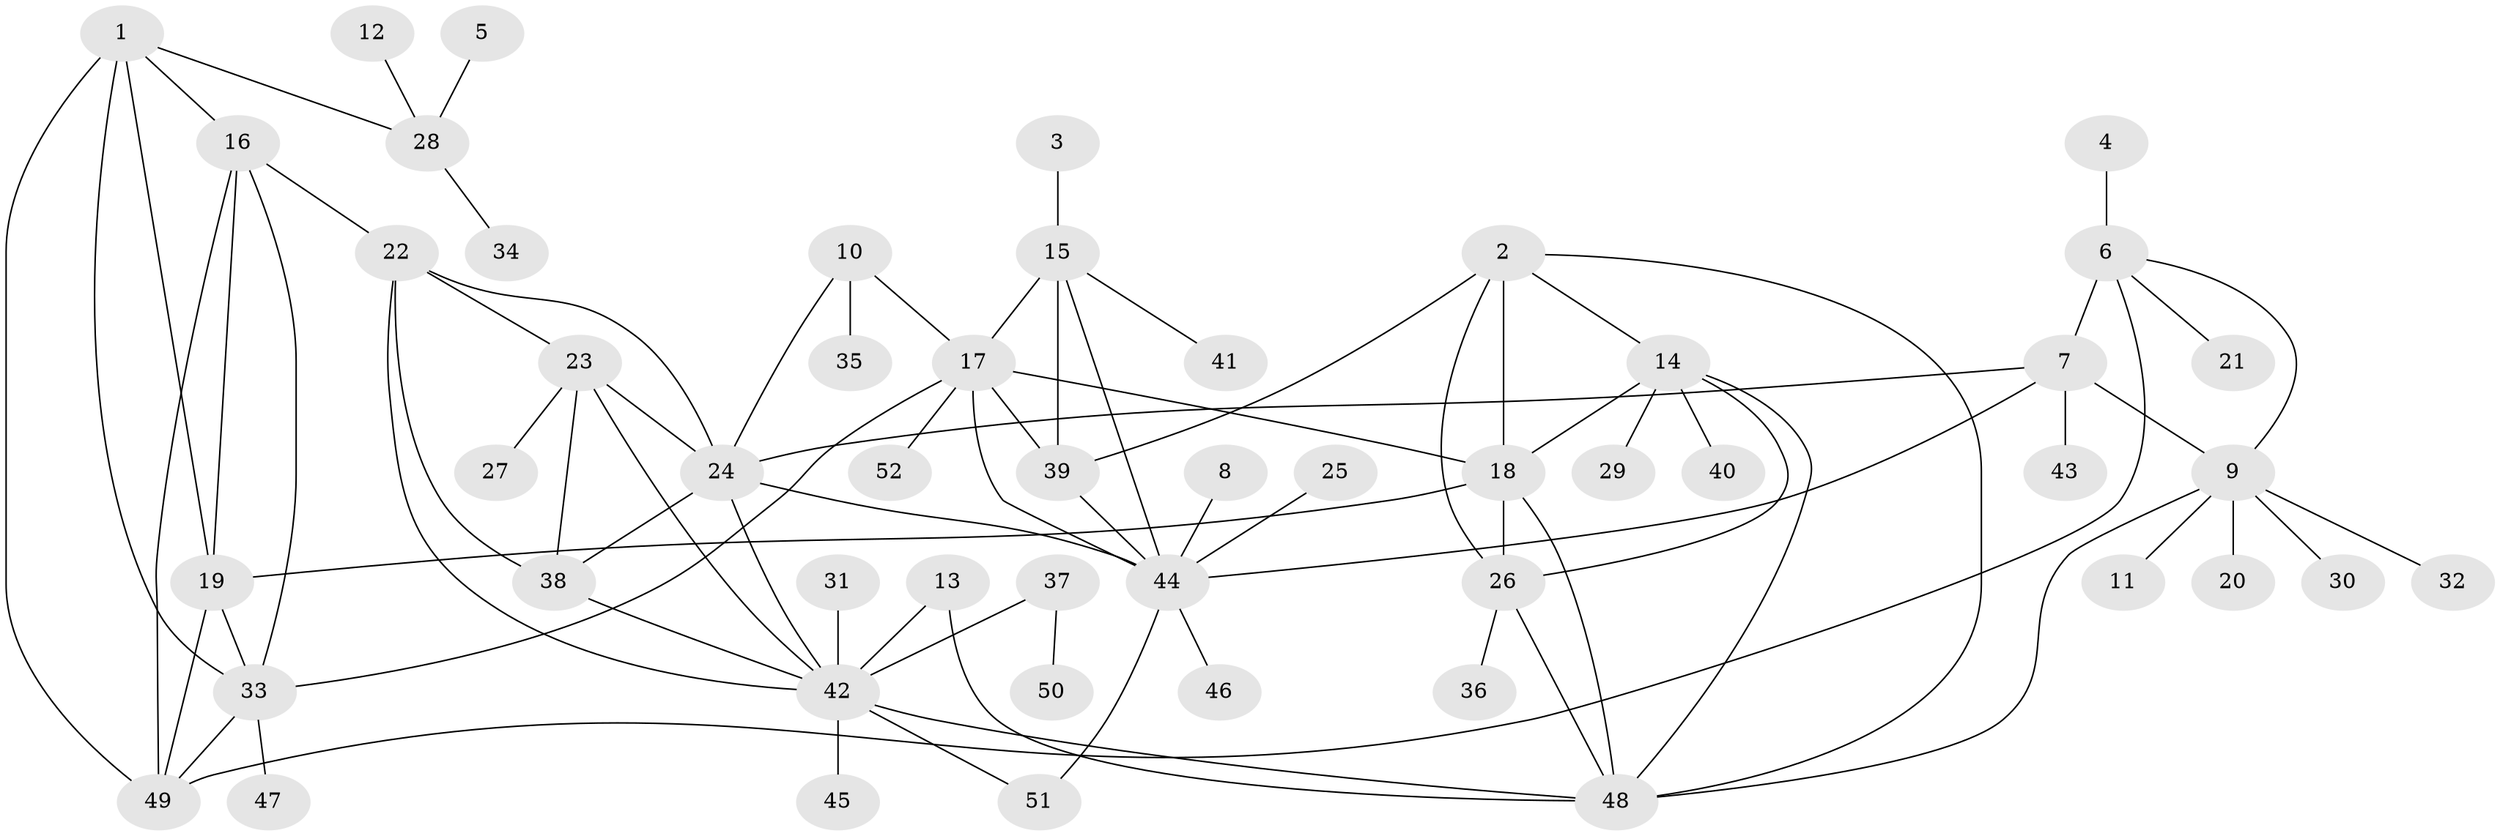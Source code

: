 // original degree distribution, {12: 0.019230769230769232, 6: 0.04807692307692308, 8: 0.04807692307692308, 7: 0.057692307692307696, 5: 0.04807692307692308, 10: 0.009615384615384616, 4: 0.009615384615384616, 9: 0.009615384615384616, 2: 0.19230769230769232, 3: 0.019230769230769232, 1: 0.5384615384615384}
// Generated by graph-tools (version 1.1) at 2025/02/03/09/25 03:02:42]
// undirected, 52 vertices, 83 edges
graph export_dot {
graph [start="1"]
  node [color=gray90,style=filled];
  1;
  2;
  3;
  4;
  5;
  6;
  7;
  8;
  9;
  10;
  11;
  12;
  13;
  14;
  15;
  16;
  17;
  18;
  19;
  20;
  21;
  22;
  23;
  24;
  25;
  26;
  27;
  28;
  29;
  30;
  31;
  32;
  33;
  34;
  35;
  36;
  37;
  38;
  39;
  40;
  41;
  42;
  43;
  44;
  45;
  46;
  47;
  48;
  49;
  50;
  51;
  52;
  1 -- 16 [weight=1.0];
  1 -- 19 [weight=1.0];
  1 -- 28 [weight=1.0];
  1 -- 33 [weight=1.0];
  1 -- 49 [weight=1.0];
  2 -- 14 [weight=1.0];
  2 -- 18 [weight=1.0];
  2 -- 26 [weight=1.0];
  2 -- 39 [weight=1.0];
  2 -- 48 [weight=1.0];
  3 -- 15 [weight=1.0];
  4 -- 6 [weight=1.0];
  5 -- 28 [weight=1.0];
  6 -- 7 [weight=3.0];
  6 -- 9 [weight=1.0];
  6 -- 21 [weight=1.0];
  6 -- 49 [weight=1.0];
  7 -- 9 [weight=3.0];
  7 -- 24 [weight=1.0];
  7 -- 43 [weight=1.0];
  7 -- 44 [weight=1.0];
  8 -- 44 [weight=1.0];
  9 -- 11 [weight=1.0];
  9 -- 20 [weight=1.0];
  9 -- 30 [weight=1.0];
  9 -- 32 [weight=1.0];
  9 -- 48 [weight=1.0];
  10 -- 17 [weight=1.0];
  10 -- 24 [weight=1.0];
  10 -- 35 [weight=1.0];
  12 -- 28 [weight=1.0];
  13 -- 42 [weight=1.0];
  13 -- 48 [weight=1.0];
  14 -- 18 [weight=1.0];
  14 -- 26 [weight=1.0];
  14 -- 29 [weight=1.0];
  14 -- 40 [weight=1.0];
  14 -- 48 [weight=1.0];
  15 -- 17 [weight=2.0];
  15 -- 39 [weight=2.0];
  15 -- 41 [weight=1.0];
  15 -- 44 [weight=2.0];
  16 -- 19 [weight=1.0];
  16 -- 22 [weight=1.0];
  16 -- 33 [weight=1.0];
  16 -- 49 [weight=1.0];
  17 -- 18 [weight=1.0];
  17 -- 33 [weight=1.0];
  17 -- 39 [weight=1.0];
  17 -- 44 [weight=1.0];
  17 -- 52 [weight=1.0];
  18 -- 19 [weight=1.0];
  18 -- 26 [weight=1.0];
  18 -- 48 [weight=1.0];
  19 -- 33 [weight=1.0];
  19 -- 49 [weight=1.0];
  22 -- 23 [weight=1.0];
  22 -- 24 [weight=1.0];
  22 -- 38 [weight=1.0];
  22 -- 42 [weight=1.0];
  23 -- 24 [weight=1.0];
  23 -- 27 [weight=1.0];
  23 -- 38 [weight=1.0];
  23 -- 42 [weight=1.0];
  24 -- 38 [weight=1.0];
  24 -- 42 [weight=1.0];
  24 -- 44 [weight=1.0];
  25 -- 44 [weight=1.0];
  26 -- 36 [weight=1.0];
  26 -- 48 [weight=1.0];
  28 -- 34 [weight=1.0];
  31 -- 42 [weight=1.0];
  33 -- 47 [weight=1.0];
  33 -- 49 [weight=1.0];
  37 -- 42 [weight=1.0];
  37 -- 50 [weight=1.0];
  38 -- 42 [weight=1.0];
  39 -- 44 [weight=1.0];
  42 -- 45 [weight=1.0];
  42 -- 48 [weight=1.0];
  42 -- 51 [weight=1.0];
  44 -- 46 [weight=1.0];
  44 -- 51 [weight=1.0];
}
